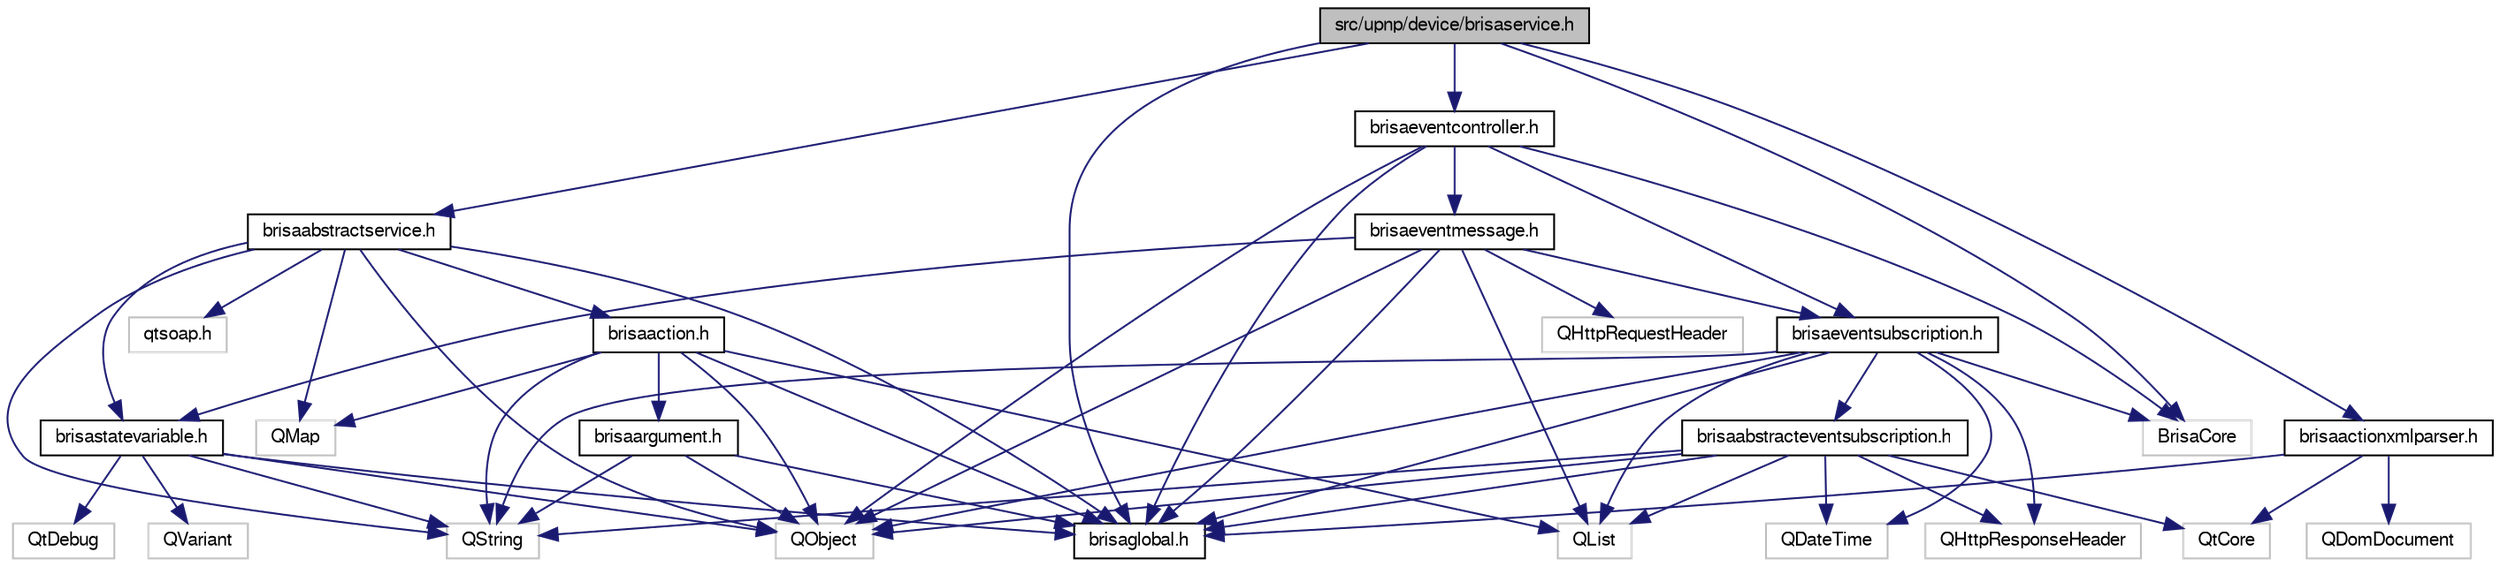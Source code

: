 digraph G
{
  bgcolor="transparent";
  edge [fontname="FreeSans",fontsize="10",labelfontname="FreeSans",labelfontsize="10"];
  node [fontname="FreeSans",fontsize="10",shape=record];
  Node1 [label="src/upnp/device/brisaservice.h",height=0.2,width=0.4,color="black", fillcolor="grey75", style="filled" fontcolor="black"];
  Node1 -> Node2 [color="midnightblue",fontsize="10",style="solid"];
  Node2 [label="brisaabstractservice.h",height=0.2,width=0.4,color="black",URL="$brisaabstractservice_8h.html"];
  Node2 -> Node3 [color="midnightblue",fontsize="10",style="solid"];
  Node3 [label="brisaaction.h",height=0.2,width=0.4,color="black",URL="$brisaaction_8h.html"];
  Node3 -> Node4 [color="midnightblue",fontsize="10",style="solid"];
  Node4 [label="brisaargument.h",height=0.2,width=0.4,color="black",URL="$brisaargument_8h.html"];
  Node4 -> Node5 [color="midnightblue",fontsize="10",style="solid"];
  Node5 [label="QObject",height=0.2,width=0.4,color="grey75"];
  Node4 -> Node6 [color="midnightblue",fontsize="10",style="solid"];
  Node6 [label="QString",height=0.2,width=0.4,color="grey75"];
  Node4 -> Node7 [color="midnightblue",fontsize="10",style="solid"];
  Node7 [label="brisaglobal.h",height=0.2,width=0.4,color="black",URL="$brisaglobal_8h.html"];
  Node3 -> Node7 [color="midnightblue",fontsize="10",style="solid"];
  Node3 -> Node6 [color="midnightblue",fontsize="10",style="solid"];
  Node3 -> Node8 [color="midnightblue",fontsize="10",style="solid"];
  Node8 [label="QList",height=0.2,width=0.4,color="grey75"];
  Node3 -> Node9 [color="midnightblue",fontsize="10",style="solid"];
  Node9 [label="QMap",height=0.2,width=0.4,color="grey75"];
  Node3 -> Node5 [color="midnightblue",fontsize="10",style="solid"];
  Node2 -> Node10 [color="midnightblue",fontsize="10",style="solid"];
  Node10 [label="brisastatevariable.h",height=0.2,width=0.4,color="black",URL="$brisastatevariable_8h.html"];
  Node10 -> Node6 [color="midnightblue",fontsize="10",style="solid"];
  Node10 -> Node11 [color="midnightblue",fontsize="10",style="solid"];
  Node11 [label="QVariant",height=0.2,width=0.4,color="grey75"];
  Node10 -> Node5 [color="midnightblue",fontsize="10",style="solid"];
  Node10 -> Node12 [color="midnightblue",fontsize="10",style="solid"];
  Node12 [label="QtDebug",height=0.2,width=0.4,color="grey75"];
  Node10 -> Node7 [color="midnightblue",fontsize="10",style="solid"];
  Node2 -> Node7 [color="midnightblue",fontsize="10",style="solid"];
  Node2 -> Node13 [color="midnightblue",fontsize="10",style="solid"];
  Node13 [label="qtsoap.h",height=0.2,width=0.4,color="grey75"];
  Node2 -> Node9 [color="midnightblue",fontsize="10",style="solid"];
  Node2 -> Node6 [color="midnightblue",fontsize="10",style="solid"];
  Node2 -> Node5 [color="midnightblue",fontsize="10",style="solid"];
  Node1 -> Node7 [color="midnightblue",fontsize="10",style="solid"];
  Node1 -> Node14 [color="midnightblue",fontsize="10",style="solid"];
  Node14 [label="brisaeventcontroller.h",height=0.2,width=0.4,color="black",URL="$brisaeventcontroller_8h.html"];
  Node14 -> Node15 [color="midnightblue",fontsize="10",style="solid"];
  Node15 [label="brisaeventmessage.h",height=0.2,width=0.4,color="black",URL="$brisaeventmessage_8h.html"];
  Node15 -> Node5 [color="midnightblue",fontsize="10",style="solid"];
  Node15 -> Node8 [color="midnightblue",fontsize="10",style="solid"];
  Node15 -> Node16 [color="midnightblue",fontsize="10",style="solid"];
  Node16 [label="QHttpRequestHeader",height=0.2,width=0.4,color="grey75"];
  Node15 -> Node10 [color="midnightblue",fontsize="10",style="solid"];
  Node15 -> Node17 [color="midnightblue",fontsize="10",style="solid"];
  Node17 [label="brisaeventsubscription.h",height=0.2,width=0.4,color="black",URL="$brisaeventsubscription_8h.html"];
  Node17 -> Node18 [color="midnightblue",fontsize="10",style="solid"];
  Node18 [label="brisaabstracteventsubscription.h",height=0.2,width=0.4,color="black",URL="$brisaabstracteventsubscription_8h.html"];
  Node18 -> Node19 [color="midnightblue",fontsize="10",style="solid"];
  Node19 [label="QDateTime",height=0.2,width=0.4,color="grey75"];
  Node18 -> Node8 [color="midnightblue",fontsize="10",style="solid"];
  Node18 -> Node6 [color="midnightblue",fontsize="10",style="solid"];
  Node18 -> Node20 [color="midnightblue",fontsize="10",style="solid"];
  Node20 [label="QHttpResponseHeader",height=0.2,width=0.4,color="grey75"];
  Node18 -> Node5 [color="midnightblue",fontsize="10",style="solid"];
  Node18 -> Node21 [color="midnightblue",fontsize="10",style="solid"];
  Node21 [label="QtCore",height=0.2,width=0.4,color="grey75"];
  Node18 -> Node7 [color="midnightblue",fontsize="10",style="solid"];
  Node17 -> Node7 [color="midnightblue",fontsize="10",style="solid"];
  Node17 -> Node22 [color="midnightblue",fontsize="10",style="solid"];
  Node22 [label="BrisaCore",height=0.2,width=0.4,color="grey75"];
  Node17 -> Node19 [color="midnightblue",fontsize="10",style="solid"];
  Node17 -> Node8 [color="midnightblue",fontsize="10",style="solid"];
  Node17 -> Node6 [color="midnightblue",fontsize="10",style="solid"];
  Node17 -> Node20 [color="midnightblue",fontsize="10",style="solid"];
  Node17 -> Node5 [color="midnightblue",fontsize="10",style="solid"];
  Node15 -> Node7 [color="midnightblue",fontsize="10",style="solid"];
  Node14 -> Node17 [color="midnightblue",fontsize="10",style="solid"];
  Node14 -> Node7 [color="midnightblue",fontsize="10",style="solid"];
  Node14 -> Node22 [color="midnightblue",fontsize="10",style="solid"];
  Node14 -> Node5 [color="midnightblue",fontsize="10",style="solid"];
  Node1 -> Node23 [color="midnightblue",fontsize="10",style="solid"];
  Node23 [label="brisaactionxmlparser.h",height=0.2,width=0.4,color="black",URL="$brisaactionxmlparser_8h.html"];
  Node23 -> Node21 [color="midnightblue",fontsize="10",style="solid"];
  Node23 -> Node24 [color="midnightblue",fontsize="10",style="solid"];
  Node24 [label="QDomDocument",height=0.2,width=0.4,color="grey75"];
  Node23 -> Node7 [color="midnightblue",fontsize="10",style="solid"];
  Node1 -> Node22 [color="midnightblue",fontsize="10",style="solid"];
}
